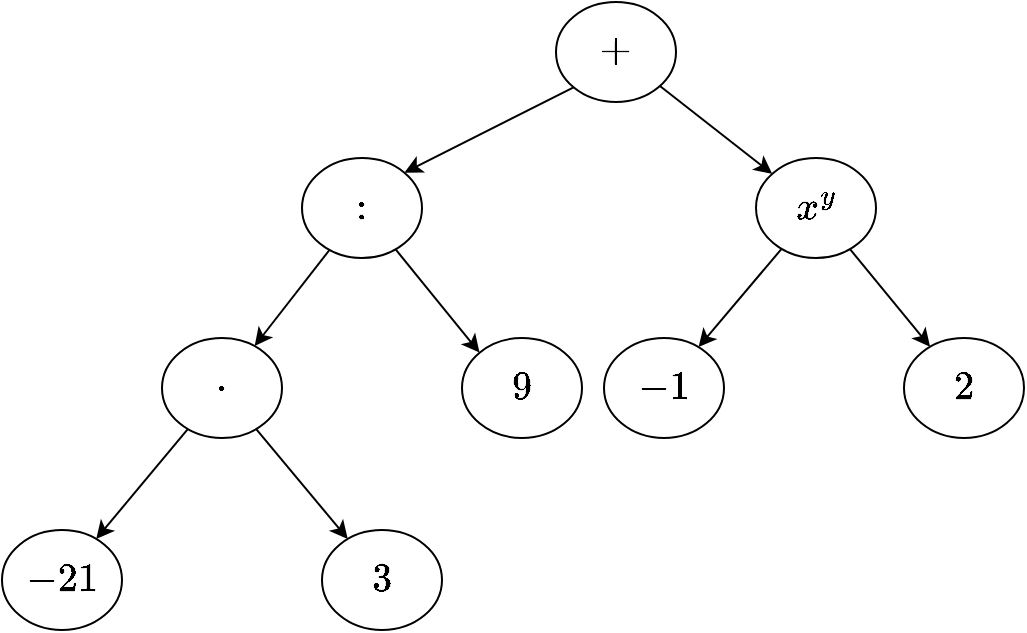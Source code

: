 <mxfile version="20.3.0" type="device" pages="4"><diagram id="vbUzZppulwhYMv1Fpto0" name="Pagina-1"><mxGraphModel dx="1038" dy="641" grid="1" gridSize="10" guides="1" tooltips="1" connect="1" arrows="1" fold="1" page="1" pageScale="1" pageWidth="1169" pageHeight="827" math="1" shadow="0"><root><mxCell id="0"/><mxCell id="1" parent="0"/><mxCell id="lb1vGfk2z2mK31D8rNJJ-7" style="rounded=0;orthogonalLoop=1;jettySize=auto;html=1;fontSize=17;" parent="1" source="lb1vGfk2z2mK31D8rNJJ-1" target="lb1vGfk2z2mK31D8rNJJ-3" edge="1"><mxGeometry relative="1" as="geometry"/></mxCell><mxCell id="lb1vGfk2z2mK31D8rNJJ-1" value="\(+\)" style="ellipse;whiteSpace=wrap;html=1;fontSize=17;" parent="1" vertex="1"><mxGeometry x="466" y="122" width="60" height="50" as="geometry"/></mxCell><mxCell id="lb1vGfk2z2mK31D8rNJJ-8" style="edgeStyle=none;rounded=0;orthogonalLoop=1;jettySize=auto;html=1;fontSize=17;" parent="1" source="lb1vGfk2z2mK31D8rNJJ-2" target="X_CaelJx1w8-VXD2siR7-2" edge="1"><mxGeometry relative="1" as="geometry"><mxPoint x="306.857" y="294.911" as="targetPoint"/></mxGeometry></mxCell><mxCell id="lb1vGfk2z2mK31D8rNJJ-10" style="edgeStyle=none;rounded=0;orthogonalLoop=1;jettySize=auto;html=1;entryX=0;entryY=0;entryDx=0;entryDy=0;fontSize=17;" parent="1" source="lb1vGfk2z2mK31D8rNJJ-2" target="lb1vGfk2z2mK31D8rNJJ-5" edge="1"><mxGeometry relative="1" as="geometry"/></mxCell><mxCell id="lb1vGfk2z2mK31D8rNJJ-2" value="\(:\)" style="ellipse;whiteSpace=wrap;html=1;fontSize=17;" parent="1" vertex="1"><mxGeometry x="339" y="200" width="60" height="50" as="geometry"/></mxCell><mxCell id="lb1vGfk2z2mK31D8rNJJ-3" value="\(x^y\)" style="ellipse;whiteSpace=wrap;html=1;fontSize=17;" parent="1" vertex="1"><mxGeometry x="566" y="200" width="60" height="50" as="geometry"/></mxCell><mxCell id="lb1vGfk2z2mK31D8rNJJ-5" value="\(9\)" style="ellipse;whiteSpace=wrap;html=1;fontSize=17;" parent="1" vertex="1"><mxGeometry x="419" y="290" width="60" height="50" as="geometry"/></mxCell><mxCell id="lb1vGfk2z2mK31D8rNJJ-6" value="" style="endArrow=classic;html=1;rounded=0;fontSize=17;exitX=0;exitY=1;exitDx=0;exitDy=0;entryX=1;entryY=0;entryDx=0;entryDy=0;" parent="1" source="lb1vGfk2z2mK31D8rNJJ-1" target="lb1vGfk2z2mK31D8rNJJ-2" edge="1"><mxGeometry width="50" height="50" relative="1" as="geometry"><mxPoint x="500" y="350" as="sourcePoint"/><mxPoint x="550" y="300" as="targetPoint"/></mxGeometry></mxCell><mxCell id="X_CaelJx1w8-VXD2siR7-2" value="\(\cdot\)" style="ellipse;whiteSpace=wrap;html=1;fontSize=17;" parent="1" vertex="1"><mxGeometry x="269" y="290" width="60" height="50" as="geometry"/></mxCell><mxCell id="X_CaelJx1w8-VXD2siR7-4" value="\(-21\)" style="ellipse;whiteSpace=wrap;html=1;fontSize=17;" parent="1" vertex="1"><mxGeometry x="189" y="386" width="60" height="50" as="geometry"/></mxCell><mxCell id="X_CaelJx1w8-VXD2siR7-5" value="\(3\)" style="ellipse;whiteSpace=wrap;html=1;fontSize=17;" parent="1" vertex="1"><mxGeometry x="349" y="386" width="60" height="50" as="geometry"/></mxCell><mxCell id="X_CaelJx1w8-VXD2siR7-6" style="edgeStyle=none;rounded=0;orthogonalLoop=1;jettySize=auto;html=1;fontSize=17;" parent="1" source="X_CaelJx1w8-VXD2siR7-2" target="X_CaelJx1w8-VXD2siR7-5" edge="1"><mxGeometry relative="1" as="geometry"><mxPoint x="325.721" y="181.757" as="sourcePoint"/><mxPoint x="367.787" y="233.322" as="targetPoint"/></mxGeometry></mxCell><mxCell id="X_CaelJx1w8-VXD2siR7-7" style="edgeStyle=none;rounded=0;orthogonalLoop=1;jettySize=auto;html=1;fontSize=17;" parent="1" source="X_CaelJx1w8-VXD2siR7-2" target="X_CaelJx1w8-VXD2siR7-4" edge="1"><mxGeometry relative="1" as="geometry"><mxPoint x="335.721" y="191.757" as="sourcePoint"/><mxPoint x="377.787" y="243.322" as="targetPoint"/></mxGeometry></mxCell><mxCell id="3mWB3phCFsKLyoK5wxIr-2" value="\(2\)" style="ellipse;whiteSpace=wrap;html=1;fontSize=17;" parent="1" vertex="1"><mxGeometry x="640" y="290" width="60" height="50" as="geometry"/></mxCell><mxCell id="3mWB3phCFsKLyoK5wxIr-3" value="\(-1\)" style="ellipse;whiteSpace=wrap;html=1;fontSize=17;" parent="1" vertex="1"><mxGeometry x="490" y="290" width="60" height="50" as="geometry"/></mxCell><mxCell id="3mWB3phCFsKLyoK5wxIr-4" style="edgeStyle=none;rounded=0;orthogonalLoop=1;jettySize=auto;html=1;fontSize=17;" parent="1" source="lb1vGfk2z2mK31D8rNJJ-3" target="3mWB3phCFsKLyoK5wxIr-3" edge="1"><mxGeometry relative="1" as="geometry"><mxPoint x="395.721" y="255.757" as="sourcePoint"/><mxPoint x="437.787" y="307.322" as="targetPoint"/></mxGeometry></mxCell><mxCell id="3mWB3phCFsKLyoK5wxIr-5" style="edgeStyle=none;rounded=0;orthogonalLoop=1;jettySize=auto;html=1;fontSize=17;" parent="1" source="lb1vGfk2z2mK31D8rNJJ-3" target="3mWB3phCFsKLyoK5wxIr-2" edge="1"><mxGeometry relative="1" as="geometry"><mxPoint x="405.721" y="265.757" as="sourcePoint"/><mxPoint x="447.787" y="317.322" as="targetPoint"/></mxGeometry></mxCell></root></mxGraphModel></diagram><diagram name="Pagina-2" id="Br03OLXHGcMtN0wmMGse"><mxGraphModel dx="1038" dy="641" grid="1" gridSize="10" guides="1" tooltips="1" connect="1" arrows="1" fold="1" page="1" pageScale="1" pageWidth="1169" pageHeight="827" math="1" shadow="0"><root><mxCell id="n52zFLkWSOgE1kWltlSs-0"/><mxCell id="n52zFLkWSOgE1kWltlSs-1" parent="n52zFLkWSOgE1kWltlSs-0"/><mxCell id="n52zFLkWSOgE1kWltlSs-2" style="rounded=0;orthogonalLoop=1;jettySize=auto;html=1;fontSize=17;" parent="n52zFLkWSOgE1kWltlSs-1" source="n52zFLkWSOgE1kWltlSs-3" target="n52zFLkWSOgE1kWltlSs-7" edge="1"><mxGeometry relative="1" as="geometry"/></mxCell><mxCell id="n52zFLkWSOgE1kWltlSs-3" value="\(\cdot\)" style="ellipse;whiteSpace=wrap;html=1;fontSize=17;" parent="n52zFLkWSOgE1kWltlSs-1" vertex="1"><mxGeometry x="450" y="120" width="60" height="50" as="geometry"/></mxCell><mxCell id="n52zFLkWSOgE1kWltlSs-4" style="edgeStyle=none;rounded=0;orthogonalLoop=1;jettySize=auto;html=1;fontSize=17;" parent="n52zFLkWSOgE1kWltlSs-1" source="n52zFLkWSOgE1kWltlSs-3" target="n52zFLkWSOgE1kWltlSs-9" edge="1"><mxGeometry relative="1" as="geometry"/></mxCell><mxCell id="n52zFLkWSOgE1kWltlSs-6" value="\(\cdot\)" style="ellipse;whiteSpace=wrap;html=1;fontSize=17;" parent="n52zFLkWSOgE1kWltlSs-1" vertex="1"><mxGeometry x="400" y="281" width="60" height="50" as="geometry"/></mxCell><mxCell id="n52zFLkWSOgE1kWltlSs-7" value="\(+\)" style="ellipse;whiteSpace=wrap;html=1;fontSize=17;" parent="n52zFLkWSOgE1kWltlSs-1" vertex="1"><mxGeometry x="555" y="190" width="60" height="50" as="geometry"/></mxCell><mxCell id="n52zFLkWSOgE1kWltlSs-9" value="\(-2\)" style="ellipse;whiteSpace=wrap;html=1;fontSize=17;" parent="n52zFLkWSOgE1kWltlSs-1" vertex="1"><mxGeometry x="320" y="190" width="60" height="50" as="geometry"/></mxCell><mxCell id="n52zFLkWSOgE1kWltlSs-10" value="" style="endArrow=classic;html=1;rounded=0;fontSize=17;entryX=1;entryY=0;entryDx=0;entryDy=0;" parent="n52zFLkWSOgE1kWltlSs-1" source="n52zFLkWSOgE1kWltlSs-7" target="n52zFLkWSOgE1kWltlSs-6" edge="1"><mxGeometry width="50" height="50" relative="1" as="geometry"><mxPoint x="500" y="350" as="sourcePoint"/><mxPoint x="550" y="300" as="targetPoint"/></mxGeometry></mxCell><mxCell id="n52zFLkWSOgE1kWltlSs-12" value="\(\cdot&lt;br&gt;\)" style="ellipse;whiteSpace=wrap;html=1;fontSize=17;" parent="n52zFLkWSOgE1kWltlSs-1" vertex="1"><mxGeometry x="685" y="270" width="60" height="50" as="geometry"/></mxCell><mxCell id="n52zFLkWSOgE1kWltlSs-14" value="\(-2\)" style="ellipse;whiteSpace=wrap;html=1;fontSize=17;" parent="n52zFLkWSOgE1kWltlSs-1" vertex="1"><mxGeometry x="600" y="347" width="60" height="50" as="geometry"/></mxCell><mxCell id="n52zFLkWSOgE1kWltlSs-15" style="edgeStyle=none;rounded=0;orthogonalLoop=1;jettySize=auto;html=1;fontSize=17;" parent="n52zFLkWSOgE1kWltlSs-1" source="n52zFLkWSOgE1kWltlSs-12" target="n52zFLkWSOgE1kWltlSs-21" edge="1"><mxGeometry relative="1" as="geometry"><mxPoint x="491.721" y="235.757" as="sourcePoint"/><mxPoint x="533.787" y="287.322" as="targetPoint"/></mxGeometry></mxCell><mxCell id="n52zFLkWSOgE1kWltlSs-18" style="edgeStyle=none;rounded=0;orthogonalLoop=1;jettySize=auto;html=1;fontSize=17;" parent="n52zFLkWSOgE1kWltlSs-1" source="n52zFLkWSOgE1kWltlSs-12" target="n52zFLkWSOgE1kWltlSs-14" edge="1"><mxGeometry relative="1" as="geometry"><mxPoint x="521.721" y="265.757" as="sourcePoint"/><mxPoint x="563.787" y="317.322" as="targetPoint"/></mxGeometry></mxCell><mxCell id="n52zFLkWSOgE1kWltlSs-20" style="edgeStyle=none;rounded=0;orthogonalLoop=1;jettySize=auto;html=1;fontSize=17;" parent="n52zFLkWSOgE1kWltlSs-1" source="n52zFLkWSOgE1kWltlSs-7" target="n52zFLkWSOgE1kWltlSs-12" edge="1"><mxGeometry relative="1" as="geometry"><mxPoint x="572.019" y="255.012" as="sourcePoint"/><mxPoint x="527.857" y="304.911" as="targetPoint"/></mxGeometry></mxCell><mxCell id="n52zFLkWSOgE1kWltlSs-21" value="\(\cdot&lt;br&gt;\)" style="ellipse;whiteSpace=wrap;html=1;fontSize=17;" parent="n52zFLkWSOgE1kWltlSs-1" vertex="1"><mxGeometry x="787" y="347" width="60" height="50" as="geometry"/></mxCell><mxCell id="w9r4wbbgu0F_6_KMNdFm-1" value="\(+\)" style="ellipse;whiteSpace=wrap;html=1;fontSize=17;" parent="n52zFLkWSOgE1kWltlSs-1" vertex="1"><mxGeometry x="473" y="358" width="60" height="50" as="geometry"/></mxCell><mxCell id="w9r4wbbgu0F_6_KMNdFm-2" value="\(-3\)" style="ellipse;whiteSpace=wrap;html=1;fontSize=17;" parent="n52zFLkWSOgE1kWltlSs-1" vertex="1"><mxGeometry x="388" y="435" width="60" height="50" as="geometry"/></mxCell><mxCell id="w9r4wbbgu0F_6_KMNdFm-3" style="edgeStyle=none;rounded=0;orthogonalLoop=1;jettySize=auto;html=1;fontSize=17;" parent="n52zFLkWSOgE1kWltlSs-1" source="w9r4wbbgu0F_6_KMNdFm-1" target="w9r4wbbgu0F_6_KMNdFm-5" edge="1"><mxGeometry relative="1" as="geometry"><mxPoint x="624.721" y="327.757" as="sourcePoint"/><mxPoint x="666.787" y="379.322" as="targetPoint"/></mxGeometry></mxCell><mxCell id="w9r4wbbgu0F_6_KMNdFm-4" style="edgeStyle=none;rounded=0;orthogonalLoop=1;jettySize=auto;html=1;fontSize=17;" parent="n52zFLkWSOgE1kWltlSs-1" source="w9r4wbbgu0F_6_KMNdFm-1" target="w9r4wbbgu0F_6_KMNdFm-2" edge="1"><mxGeometry relative="1" as="geometry"><mxPoint x="654.721" y="357.757" as="sourcePoint"/><mxPoint x="696.787" y="409.322" as="targetPoint"/></mxGeometry></mxCell><mxCell id="w9r4wbbgu0F_6_KMNdFm-5" value="\(5\)" style="ellipse;whiteSpace=wrap;html=1;fontSize=17;" parent="n52zFLkWSOgE1kWltlSs-1" vertex="1"><mxGeometry x="560" y="435" width="60" height="50" as="geometry"/></mxCell><mxCell id="w9r4wbbgu0F_6_KMNdFm-6" value="\(-\)" style="ellipse;whiteSpace=wrap;html=1;fontSize=17;" parent="n52zFLkWSOgE1kWltlSs-1" vertex="1"><mxGeometry x="310" y="358" width="60" height="50" as="geometry"/></mxCell><mxCell id="w9r4wbbgu0F_6_KMNdFm-7" style="edgeStyle=none;rounded=0;orthogonalLoop=1;jettySize=auto;html=1;fontSize=17;" parent="n52zFLkWSOgE1kWltlSs-1" source="n52zFLkWSOgE1kWltlSs-6" target="w9r4wbbgu0F_6_KMNdFm-6" edge="1"><mxGeometry relative="1" as="geometry"><mxPoint x="492.694" y="411.402" as="sourcePoint"/><mxPoint x="448.311" y="451.601" as="targetPoint"/></mxGeometry></mxCell><mxCell id="w9r4wbbgu0F_6_KMNdFm-8" style="edgeStyle=none;rounded=0;orthogonalLoop=1;jettySize=auto;html=1;fontSize=17;" parent="n52zFLkWSOgE1kWltlSs-1" source="n52zFLkWSOgE1kWltlSs-6" target="w9r4wbbgu0F_6_KMNdFm-1" edge="1"><mxGeometry relative="1" as="geometry"><mxPoint x="502.694" y="421.402" as="sourcePoint"/><mxPoint x="458.311" y="461.601" as="targetPoint"/></mxGeometry></mxCell><mxCell id="ljxauoeYnVNPhZPP6b4z-1" value="\(-\)" style="ellipse;whiteSpace=wrap;html=1;fontSize=17;" parent="n52zFLkWSOgE1kWltlSs-1" vertex="1"><mxGeometry x="700" y="430" width="60" height="50" as="geometry"/></mxCell><mxCell id="ljxauoeYnVNPhZPP6b4z-2" value="\(-9\)" style="ellipse;whiteSpace=wrap;html=1;fontSize=17;" parent="n52zFLkWSOgE1kWltlSs-1" vertex="1"><mxGeometry x="872" y="430" width="60" height="50" as="geometry"/></mxCell><mxCell id="ljxauoeYnVNPhZPP6b4z-3" style="edgeStyle=none;rounded=0;orthogonalLoop=1;jettySize=auto;html=1;fontSize=17;" parent="n52zFLkWSOgE1kWltlSs-1" source="n52zFLkWSOgE1kWltlSs-21" target="ljxauoeYnVNPhZPP6b4z-1" edge="1"><mxGeometry relative="1" as="geometry"><mxPoint x="719.694" y="323.402" as="sourcePoint"/><mxPoint x="675.311" y="363.601" as="targetPoint"/></mxGeometry></mxCell><mxCell id="ljxauoeYnVNPhZPP6b4z-4" style="edgeStyle=none;rounded=0;orthogonalLoop=1;jettySize=auto;html=1;fontSize=17;" parent="n52zFLkWSOgE1kWltlSs-1" source="n52zFLkWSOgE1kWltlSs-21" target="ljxauoeYnVNPhZPP6b4z-2" edge="1"><mxGeometry relative="1" as="geometry"><mxPoint x="729.694" y="333.402" as="sourcePoint"/><mxPoint x="685.311" y="373.601" as="targetPoint"/></mxGeometry></mxCell></root></mxGraphModel></diagram><diagram name="Pagina-3" id="d_-hnxjOJkwzerxTxJGT"><mxGraphModel dx="1038" dy="641" grid="1" gridSize="10" guides="1" tooltips="1" connect="1" arrows="1" fold="1" page="1" pageScale="1" pageWidth="1169" pageHeight="827" math="1" shadow="0"><root><mxCell id="dVXfrL_26GZgg5s9Bh1N-0"/><mxCell id="dVXfrL_26GZgg5s9Bh1N-1" parent="dVXfrL_26GZgg5s9Bh1N-0"/><mxCell id="dVXfrL_26GZgg5s9Bh1N-2" style="rounded=0;orthogonalLoop=1;jettySize=auto;html=1;fontSize=17;" parent="dVXfrL_26GZgg5s9Bh1N-1" source="dVXfrL_26GZgg5s9Bh1N-3" target="dVXfrL_26GZgg5s9Bh1N-7" edge="1"><mxGeometry relative="1" as="geometry"/></mxCell><mxCell id="dVXfrL_26GZgg5s9Bh1N-3" value="\(+\)" style="ellipse;whiteSpace=wrap;html=1;fontSize=17;" parent="dVXfrL_26GZgg5s9Bh1N-1" vertex="1"><mxGeometry x="300" y="320" width="60" height="50" as="geometry"/></mxCell><mxCell id="dVXfrL_26GZgg5s9Bh1N-4" style="edgeStyle=none;rounded=0;orthogonalLoop=1;jettySize=auto;html=1;fontSize=17;" parent="dVXfrL_26GZgg5s9Bh1N-1" source="dVXfrL_26GZgg5s9Bh1N-6" target="dVXfrL_26GZgg5s9Bh1N-8" edge="1"><mxGeometry relative="1" as="geometry"/></mxCell><mxCell id="dVXfrL_26GZgg5s9Bh1N-5" style="edgeStyle=none;rounded=0;orthogonalLoop=1;jettySize=auto;html=1;fontSize=17;" parent="dVXfrL_26GZgg5s9Bh1N-1" source="dVXfrL_26GZgg5s9Bh1N-6" target="dVXfrL_26GZgg5s9Bh1N-9" edge="1"><mxGeometry relative="1" as="geometry"/></mxCell><mxCell id="dVXfrL_26GZgg5s9Bh1N-6" value="\(:\)" style="ellipse;whiteSpace=wrap;html=1;fontSize=17;" parent="dVXfrL_26GZgg5s9Bh1N-1" vertex="1"><mxGeometry x="300" y="410" width="60" height="50" as="geometry"/></mxCell><mxCell id="dVXfrL_26GZgg5s9Bh1N-7" value="\(:\)" style="ellipse;whiteSpace=wrap;html=1;fontSize=17;" parent="dVXfrL_26GZgg5s9Bh1N-1" vertex="1"><mxGeometry x="400" y="414" width="60" height="50" as="geometry"/></mxCell><mxCell id="dVXfrL_26GZgg5s9Bh1N-8" value="\(2^2\)" style="ellipse;whiteSpace=wrap;html=1;fontSize=17;" parent="dVXfrL_26GZgg5s9Bh1N-1" vertex="1"><mxGeometry x="300" y="520" width="60" height="50" as="geometry"/></mxCell><mxCell id="dVXfrL_26GZgg5s9Bh1N-9" value="\(+\)" style="ellipse;whiteSpace=wrap;html=1;fontSize=17;" parent="dVXfrL_26GZgg5s9Bh1N-1" vertex="1"><mxGeometry x="220" y="513.48" width="60" height="50" as="geometry"/></mxCell><mxCell id="dVXfrL_26GZgg5s9Bh1N-10" value="" style="endArrow=classic;html=1;rounded=0;fontSize=17;" parent="dVXfrL_26GZgg5s9Bh1N-1" source="dVXfrL_26GZgg5s9Bh1N-3" target="dVXfrL_26GZgg5s9Bh1N-6" edge="1"><mxGeometry width="50" height="50" relative="1" as="geometry"><mxPoint x="410" y="560" as="sourcePoint"/><mxPoint x="460" y="510" as="targetPoint"/></mxGeometry></mxCell><mxCell id="dVXfrL_26GZgg5s9Bh1N-11" value="\(+\)" style="ellipse;whiteSpace=wrap;html=1;fontSize=17;" parent="dVXfrL_26GZgg5s9Bh1N-1" vertex="1"><mxGeometry x="152" y="596.48" width="60" height="50" as="geometry"/></mxCell><mxCell id="dVXfrL_26GZgg5s9Bh1N-12" value="\(-1\)" style="ellipse;whiteSpace=wrap;html=1;fontSize=17;" parent="dVXfrL_26GZgg5s9Bh1N-1" vertex="1"><mxGeometry x="300" y="587.48" width="60" height="50" as="geometry"/></mxCell><mxCell id="dVXfrL_26GZgg5s9Bh1N-13" value="\(4\)" style="ellipse;whiteSpace=wrap;html=1;fontSize=17;" parent="dVXfrL_26GZgg5s9Bh1N-1" vertex="1"><mxGeometry x="72" y="692.48" width="60" height="50" as="geometry"/></mxCell><mxCell id="dVXfrL_26GZgg5s9Bh1N-14" value="\(3^2\)" style="ellipse;whiteSpace=wrap;html=1;fontSize=17;" parent="dVXfrL_26GZgg5s9Bh1N-1" vertex="1"><mxGeometry x="232" y="692.48" width="60" height="50" as="geometry"/></mxCell><mxCell id="dVXfrL_26GZgg5s9Bh1N-15" style="edgeStyle=none;rounded=0;orthogonalLoop=1;jettySize=auto;html=1;fontSize=17;" parent="dVXfrL_26GZgg5s9Bh1N-1" source="dVXfrL_26GZgg5s9Bh1N-11" target="dVXfrL_26GZgg5s9Bh1N-14" edge="1"><mxGeometry relative="1" as="geometry"><mxPoint x="208.721" y="488.237" as="sourcePoint"/><mxPoint x="250.787" y="539.802" as="targetPoint"/></mxGeometry></mxCell><mxCell id="dVXfrL_26GZgg5s9Bh1N-16" style="edgeStyle=none;rounded=0;orthogonalLoop=1;jettySize=auto;html=1;fontSize=17;" parent="dVXfrL_26GZgg5s9Bh1N-1" source="dVXfrL_26GZgg5s9Bh1N-11" target="dVXfrL_26GZgg5s9Bh1N-13" edge="1"><mxGeometry relative="1" as="geometry"><mxPoint x="218.721" y="498.237" as="sourcePoint"/><mxPoint x="260.787" y="549.802" as="targetPoint"/></mxGeometry></mxCell><mxCell id="dVXfrL_26GZgg5s9Bh1N-17" style="edgeStyle=none;rounded=0;orthogonalLoop=1;jettySize=auto;html=1;fontSize=17;" parent="dVXfrL_26GZgg5s9Bh1N-1" source="dVXfrL_26GZgg5s9Bh1N-9" target="dVXfrL_26GZgg5s9Bh1N-12" edge="1"><mxGeometry relative="1" as="geometry"><mxPoint x="216.721" y="499.237" as="sourcePoint"/><mxPoint x="258.787" y="550.802" as="targetPoint"/></mxGeometry></mxCell><mxCell id="dVXfrL_26GZgg5s9Bh1N-18" style="edgeStyle=none;rounded=0;orthogonalLoop=1;jettySize=auto;html=1;fontSize=17;" parent="dVXfrL_26GZgg5s9Bh1N-1" source="dVXfrL_26GZgg5s9Bh1N-9" target="dVXfrL_26GZgg5s9Bh1N-11" edge="1"><mxGeometry relative="1" as="geometry"><mxPoint x="226.721" y="509.237" as="sourcePoint"/><mxPoint x="268.787" y="560.802" as="targetPoint"/></mxGeometry></mxCell><mxCell id="cl_DfdUo7Y9vuskoXGpW-1" value="\(45\)" style="ellipse;whiteSpace=wrap;html=1;fontSize=17;" parent="dVXfrL_26GZgg5s9Bh1N-1" vertex="1"><mxGeometry x="400" y="520" width="60" height="50" as="geometry"/></mxCell><mxCell id="cl_DfdUo7Y9vuskoXGpW-2" value="\(3^2\)" style="ellipse;whiteSpace=wrap;html=1;fontSize=17;" parent="dVXfrL_26GZgg5s9Bh1N-1" vertex="1"><mxGeometry x="490" y="520" width="60" height="50" as="geometry"/></mxCell><mxCell id="cl_DfdUo7Y9vuskoXGpW-3" style="edgeStyle=none;rounded=0;orthogonalLoop=1;jettySize=auto;html=1;fontSize=17;" parent="dVXfrL_26GZgg5s9Bh1N-1" source="dVXfrL_26GZgg5s9Bh1N-7" target="cl_DfdUo7Y9vuskoXGpW-1" edge="1"><mxGeometry relative="1" as="geometry"><mxPoint x="340" y="470" as="sourcePoint"/><mxPoint x="340" y="530" as="targetPoint"/></mxGeometry></mxCell><mxCell id="cl_DfdUo7Y9vuskoXGpW-4" style="edgeStyle=none;rounded=0;orthogonalLoop=1;jettySize=auto;html=1;fontSize=17;" parent="dVXfrL_26GZgg5s9Bh1N-1" source="dVXfrL_26GZgg5s9Bh1N-7" target="cl_DfdUo7Y9vuskoXGpW-2" edge="1"><mxGeometry relative="1" as="geometry"><mxPoint x="350" y="480" as="sourcePoint"/><mxPoint x="350" y="540" as="targetPoint"/></mxGeometry></mxCell><mxCell id="cl_DfdUo7Y9vuskoXGpW-5" value="\(:\)" style="ellipse;whiteSpace=wrap;html=1;fontSize=17;" parent="dVXfrL_26GZgg5s9Bh1N-1" vertex="1"><mxGeometry x="390" y="240" width="60" height="50" as="geometry"/></mxCell><mxCell id="cl_DfdUo7Y9vuskoXGpW-6" value="\(2^2\)" style="ellipse;whiteSpace=wrap;html=1;fontSize=17;" parent="dVXfrL_26GZgg5s9Bh1N-1" vertex="1"><mxGeometry x="460" y="320" width="60" height="50" as="geometry"/></mxCell><mxCell id="cl_DfdUo7Y9vuskoXGpW-7" style="rounded=0;orthogonalLoop=1;jettySize=auto;html=1;fontSize=17;" parent="dVXfrL_26GZgg5s9Bh1N-1" source="cl_DfdUo7Y9vuskoXGpW-5" target="dVXfrL_26GZgg5s9Bh1N-3" edge="1"><mxGeometry relative="1" as="geometry"><mxPoint x="359.931" y="373.685" as="sourcePoint"/><mxPoint x="420.099" y="430.293" as="targetPoint"/></mxGeometry></mxCell><mxCell id="cl_DfdUo7Y9vuskoXGpW-8" style="rounded=0;orthogonalLoop=1;jettySize=auto;html=1;fontSize=17;" parent="dVXfrL_26GZgg5s9Bh1N-1" source="cl_DfdUo7Y9vuskoXGpW-5" target="cl_DfdUo7Y9vuskoXGpW-6" edge="1"><mxGeometry relative="1" as="geometry"><mxPoint x="369.931" y="383.685" as="sourcePoint"/><mxPoint x="430.099" y="440.293" as="targetPoint"/></mxGeometry></mxCell><mxCell id="cl_DfdUo7Y9vuskoXGpW-10" value="\(+\)" style="ellipse;whiteSpace=wrap;html=1;fontSize=17;" parent="dVXfrL_26GZgg5s9Bh1N-1" vertex="1"><mxGeometry x="560" y="140" width="60" height="50" as="geometry"/></mxCell><mxCell id="cl_DfdUo7Y9vuskoXGpW-11" value="\(1^2\)" style="ellipse;whiteSpace=wrap;html=1;fontSize=17;" parent="dVXfrL_26GZgg5s9Bh1N-1" vertex="1"><mxGeometry x="560" y="240" width="60" height="50" as="geometry"/></mxCell><mxCell id="cl_DfdUo7Y9vuskoXGpW-12" value="\(:\)" style="ellipse;whiteSpace=wrap;html=1;fontSize=17;" parent="dVXfrL_26GZgg5s9Bh1N-1" vertex="1"><mxGeometry x="700" y="240" width="60" height="50" as="geometry"/></mxCell><mxCell id="cl_DfdUo7Y9vuskoXGpW-13" value="\(\cdot\)" style="ellipse;whiteSpace=wrap;html=1;fontSize=17;" parent="dVXfrL_26GZgg5s9Bh1N-1" vertex="1"><mxGeometry x="700" y="330" width="60" height="50" as="geometry"/></mxCell><mxCell id="cl_DfdUo7Y9vuskoXGpW-14" value="\(9\)" style="ellipse;whiteSpace=wrap;html=1;fontSize=17;" parent="dVXfrL_26GZgg5s9Bh1N-1" vertex="1"><mxGeometry x="820" y="330" width="60" height="50" as="geometry"/></mxCell><mxCell id="cl_DfdUo7Y9vuskoXGpW-15" value="\(21\)" style="ellipse;whiteSpace=wrap;html=1;fontSize=17;" parent="dVXfrL_26GZgg5s9Bh1N-1" vertex="1"><mxGeometry x="640" y="420" width="60" height="50" as="geometry"/></mxCell><mxCell id="cl_DfdUo7Y9vuskoXGpW-16" value="\(3\)" style="ellipse;whiteSpace=wrap;html=1;fontSize=17;" parent="dVXfrL_26GZgg5s9Bh1N-1" vertex="1"><mxGeometry x="760" y="420" width="60" height="50" as="geometry"/></mxCell><mxCell id="cl_DfdUo7Y9vuskoXGpW-17" style="rounded=0;orthogonalLoop=1;jettySize=auto;html=1;fontSize=17;" parent="dVXfrL_26GZgg5s9Bh1N-1" source="cl_DfdUo7Y9vuskoXGpW-10" target="cl_DfdUo7Y9vuskoXGpW-5" edge="1"><mxGeometry relative="1" as="geometry"><mxPoint x="409.422" y="293.192" as="sourcePoint"/><mxPoint x="360.518" y="336.762" as="targetPoint"/></mxGeometry></mxCell><mxCell id="cl_DfdUo7Y9vuskoXGpW-18" style="rounded=0;orthogonalLoop=1;jettySize=auto;html=1;fontSize=17;" parent="dVXfrL_26GZgg5s9Bh1N-1" source="cl_DfdUo7Y9vuskoXGpW-10" target="cl_DfdUo7Y9vuskoXGpW-11" edge="1"><mxGeometry relative="1" as="geometry"><mxPoint x="419.422" y="303.192" as="sourcePoint"/><mxPoint x="370.518" y="346.762" as="targetPoint"/></mxGeometry></mxCell><mxCell id="cl_DfdUo7Y9vuskoXGpW-19" style="rounded=0;orthogonalLoop=1;jettySize=auto;html=1;fontSize=17;" parent="dVXfrL_26GZgg5s9Bh1N-1" source="cl_DfdUo7Y9vuskoXGpW-10" target="cl_DfdUo7Y9vuskoXGpW-12" edge="1"><mxGeometry relative="1" as="geometry"><mxPoint x="429.422" y="313.192" as="sourcePoint"/><mxPoint x="380.518" y="356.762" as="targetPoint"/></mxGeometry></mxCell><mxCell id="cl_DfdUo7Y9vuskoXGpW-20" style="rounded=0;orthogonalLoop=1;jettySize=auto;html=1;fontSize=17;" parent="dVXfrL_26GZgg5s9Bh1N-1" source="cl_DfdUo7Y9vuskoXGpW-12" target="cl_DfdUo7Y9vuskoXGpW-13" edge="1"><mxGeometry relative="1" as="geometry"><mxPoint x="439.422" y="323.192" as="sourcePoint"/><mxPoint x="390.518" y="366.762" as="targetPoint"/></mxGeometry></mxCell><mxCell id="cl_DfdUo7Y9vuskoXGpW-21" style="rounded=0;orthogonalLoop=1;jettySize=auto;html=1;fontSize=17;" parent="dVXfrL_26GZgg5s9Bh1N-1" source="cl_DfdUo7Y9vuskoXGpW-12" target="cl_DfdUo7Y9vuskoXGpW-14" edge="1"><mxGeometry relative="1" as="geometry"><mxPoint x="449.422" y="333.192" as="sourcePoint"/><mxPoint x="400.518" y="376.762" as="targetPoint"/></mxGeometry></mxCell><mxCell id="cl_DfdUo7Y9vuskoXGpW-22" style="rounded=0;orthogonalLoop=1;jettySize=auto;html=1;fontSize=17;" parent="dVXfrL_26GZgg5s9Bh1N-1" source="cl_DfdUo7Y9vuskoXGpW-13" target="cl_DfdUo7Y9vuskoXGpW-15" edge="1"><mxGeometry relative="1" as="geometry"><mxPoint x="459.422" y="343.192" as="sourcePoint"/><mxPoint x="410.518" y="386.762" as="targetPoint"/></mxGeometry></mxCell><mxCell id="cl_DfdUo7Y9vuskoXGpW-23" style="rounded=0;orthogonalLoop=1;jettySize=auto;html=1;fontSize=17;" parent="dVXfrL_26GZgg5s9Bh1N-1" source="cl_DfdUo7Y9vuskoXGpW-13" target="cl_DfdUo7Y9vuskoXGpW-16" edge="1"><mxGeometry relative="1" as="geometry"><mxPoint x="469.422" y="353.192" as="sourcePoint"/><mxPoint x="420.518" y="396.762" as="targetPoint"/></mxGeometry></mxCell></root></mxGraphModel></diagram><diagram id="JfXjimykGIfkymsyTvQH" name="ES-7b-2"><mxGraphModel dx="1038" dy="641" grid="1" gridSize="10" guides="1" tooltips="1" connect="1" arrows="1" fold="1" page="1" pageScale="1" pageWidth="1169" pageHeight="827" math="1" shadow="0"><root><mxCell id="0"/><mxCell id="1" parent="0"/><mxCell id="j5F7uPFN1t-eNEAhR21M-1" value="\(\cdot\)" style="ellipse;whiteSpace=wrap;html=1;aspect=fixed;strokeWidth=0;fontSize=17;fillColor=default;" parent="1" vertex="1"><mxGeometry x="513" y="111" width="39" height="39" as="geometry"/></mxCell><mxCell id="j5F7uPFN1t-eNEAhR21M-2" value="^" style="ellipse;whiteSpace=wrap;html=1;aspect=fixed;strokeWidth=0;fontSize=17;fillColor=default;" parent="1" vertex="1"><mxGeometry x="558" y="145" width="39" height="39" as="geometry"/></mxCell><mxCell id="j5F7uPFN1t-eNEAhR21M-3" value="\(+\)" style="ellipse;whiteSpace=wrap;html=1;aspect=fixed;strokeWidth=0;fontSize=17;fillColor=default;" parent="1" vertex="1"><mxGeometry x="514" y="187" width="40" height="40" as="geometry"/></mxCell><mxCell id="j5F7uPFN1t-eNEAhR21M-4" value="" style="endArrow=none;html=1;rounded=0;fontSize=17;exitX=0;exitY=0;exitDx=0;exitDy=0;" parent="1" source="j5F7uPFN1t-eNEAhR21M-11" target="j5F7uPFN1t-eNEAhR21M-3" edge="1"><mxGeometry width="50" height="50" relative="1" as="geometry"><mxPoint x="697" y="127" as="sourcePoint"/><mxPoint x="747" y="77" as="targetPoint"/></mxGeometry></mxCell><mxCell id="j5F7uPFN1t-eNEAhR21M-5" value="" style="endArrow=none;html=1;rounded=0;fontSize=17;exitX=0;exitY=0;exitDx=0;exitDy=0;" parent="1" source="j5F7uPFN1t-eNEAhR21M-10" target="j5F7uPFN1t-eNEAhR21M-1" edge="1"><mxGeometry width="50" height="50" relative="1" as="geometry"><mxPoint x="637" y="67" as="sourcePoint"/><mxPoint x="620.954" y="50.046" as="targetPoint"/></mxGeometry></mxCell><mxCell id="j5F7uPFN1t-eNEAhR21M-6" value="\(67\)" style="text;html=1;strokeColor=none;fillColor=none;align=center;verticalAlign=middle;whiteSpace=wrap;rounded=0;strokeWidth=0;fontSize=17;" parent="1" vertex="1"><mxGeometry x="380" y="256" width="45" height="45" as="geometry"/></mxCell><mxCell id="j5F7uPFN1t-eNEAhR21M-7" value="\(-5\)" style="text;html=1;strokeColor=none;fillColor=none;align=center;verticalAlign=middle;whiteSpace=wrap;rounded=0;strokeWidth=0;fontSize=17;" parent="1" vertex="1"><mxGeometry x="404" y="255" width="50" height="45" as="geometry"/></mxCell><mxCell id="j5F7uPFN1t-eNEAhR21M-8" value="\([-1\)" style="text;html=1;strokeColor=none;fillColor=none;align=center;verticalAlign=middle;whiteSpace=wrap;rounded=0;strokeWidth=0;fontSize=17;" parent="1" vertex="1"><mxGeometry x="440" y="255" width="45" height="45" as="geometry"/></mxCell><mxCell id="j5F7uPFN1t-eNEAhR21M-9" value="\(+\)" style="text;html=1;strokeColor=none;fillColor=none;align=center;verticalAlign=middle;whiteSpace=wrap;rounded=0;strokeWidth=0;fontSize=17;" parent="1" vertex="1"><mxGeometry x="467" y="255" width="45" height="45" as="geometry"/></mxCell><mxCell id="j5F7uPFN1t-eNEAhR21M-10" value="\((2\)" style="text;html=1;strokeColor=none;fillColor=none;align=center;verticalAlign=middle;whiteSpace=wrap;rounded=0;strokeWidth=0;fontSize=17;" parent="1" vertex="1"><mxGeometry x="488" y="254" width="45" height="45" as="geometry"/></mxCell><mxCell id="j5F7uPFN1t-eNEAhR21M-11" value="\(-8\)" style="text;html=1;strokeColor=none;fillColor=none;align=center;verticalAlign=middle;whiteSpace=wrap;rounded=0;strokeWidth=0;fontSize=17;" parent="1" vertex="1"><mxGeometry x="513" y="254" width="45" height="45" as="geometry"/></mxCell><mxCell id="j5F7uPFN1t-eNEAhR21M-12" value="\()^2\)" style="text;html=1;strokeColor=none;fillColor=none;align=center;verticalAlign=middle;whiteSpace=wrap;rounded=0;strokeWidth=0;fontSize=17;" parent="1" vertex="1"><mxGeometry x="532" y="253" width="53" height="45" as="geometry"/></mxCell><mxCell id="j5F7uPFN1t-eNEAhR21M-13" value="\(]\)" style="text;html=1;strokeColor=none;fillColor=none;align=center;verticalAlign=middle;whiteSpace=wrap;rounded=0;strokeWidth=0;fontSize=17;" parent="1" vertex="1"><mxGeometry x="550" y="253" width="45" height="45" as="geometry"/></mxCell><mxCell id="j5F7uPFN1t-eNEAhR21M-15" value="" style="endArrow=none;html=1;rounded=0;fontSize=17;entryX=0;entryY=1;entryDx=0;entryDy=0;" parent="1" source="j5F7uPFN1t-eNEAhR21M-3" target="j5F7uPFN1t-eNEAhR21M-2" edge="1"><mxGeometry width="50" height="50" relative="1" as="geometry"><mxPoint x="408.868" y="237" as="sourcePoint"/><mxPoint x="474.897" y="92.783" as="targetPoint"/></mxGeometry></mxCell><mxCell id="j5F7uPFN1t-eNEAhR21M-16" value="" style="endArrow=none;html=1;rounded=0;fontSize=17;exitX=0.25;exitY=0;exitDx=0;exitDy=0;" parent="1" source="j5F7uPFN1t-eNEAhR21M-13" target="j5F7uPFN1t-eNEAhR21M-2" edge="1"><mxGeometry width="50" height="50" relative="1" as="geometry"><mxPoint x="418.868" y="247" as="sourcePoint"/><mxPoint x="484.897" y="102.783" as="targetPoint"/></mxGeometry></mxCell><mxCell id="j5F7uPFN1t-eNEAhR21M-17" value="" style="endArrow=none;html=1;rounded=0;fontSize=17;exitX=0.25;exitY=0;exitDx=0;exitDy=0;" parent="1" source="j5F7uPFN1t-eNEAhR21M-12" target="j5F7uPFN1t-eNEAhR21M-3" edge="1"><mxGeometry width="50" height="50" relative="1" as="geometry"><mxPoint x="550.137" y="227" as="sourcePoint"/><mxPoint x="565.113" y="199.393" as="targetPoint"/></mxGeometry></mxCell><mxCell id="j5F7uPFN1t-eNEAhR21M-18" value="" style="endArrow=none;html=1;rounded=0;fontSize=17;" parent="1" source="j5F7uPFN1t-eNEAhR21M-2" target="j5F7uPFN1t-eNEAhR21M-1" edge="1"><mxGeometry width="50" height="50" relative="1" as="geometry"><mxPoint x="515" y="116" as="sourcePoint"/><mxPoint x="530.046" y="140.046" as="targetPoint"/></mxGeometry></mxCell><mxCell id="j5F7uPFN1t-eNEAhR21M-19" value="\(+\)" style="ellipse;whiteSpace=wrap;html=1;aspect=fixed;strokeWidth=0;fontSize=17;fillColor=default;" parent="1" vertex="1"><mxGeometry x="472" y="79" width="40" height="40" as="geometry"/></mxCell><mxCell id="j5F7uPFN1t-eNEAhR21M-20" value="" style="endArrow=none;html=1;rounded=0;fontSize=17;" parent="1" source="j5F7uPFN1t-eNEAhR21M-1" target="j5F7uPFN1t-eNEAhR21M-19" edge="1"><mxGeometry width="50" height="50" relative="1" as="geometry"><mxPoint x="518.557" y="124.867" as="sourcePoint"/><mxPoint x="514.574" y="197.779" as="targetPoint"/></mxGeometry></mxCell><mxCell id="j5F7uPFN1t-eNEAhR21M-21" value="" style="endArrow=none;html=1;rounded=0;fontSize=17;exitX=0.5;exitY=0;exitDx=0;exitDy=0;" parent="1" source="j5F7uPFN1t-eNEAhR21M-8" target="j5F7uPFN1t-eNEAhR21M-19" edge="1"><mxGeometry width="50" height="50" relative="1" as="geometry"><mxPoint x="508" y="274" as="sourcePoint"/><mxPoint x="524.574" y="164.779" as="targetPoint"/></mxGeometry></mxCell><mxCell id="j5F7uPFN1t-eNEAhR21M-22" value="\(\cdot\)" style="ellipse;whiteSpace=wrap;html=1;aspect=fixed;strokeWidth=0;fontSize=17;fillColor=default;" parent="1" vertex="1"><mxGeometry x="421" y="52" width="39" height="39" as="geometry"/></mxCell><mxCell id="j5F7uPFN1t-eNEAhR21M-23" value="" style="endArrow=none;html=1;rounded=0;fontSize=17;" parent="1" source="j5F7uPFN1t-eNEAhR21M-19" target="j5F7uPFN1t-eNEAhR21M-22" edge="1"><mxGeometry width="50" height="50" relative="1" as="geometry"><mxPoint x="472.5" y="308" as="sourcePoint"/><mxPoint x="472.5" y="149" as="targetPoint"/></mxGeometry></mxCell><mxCell id="j5F7uPFN1t-eNEAhR21M-24" value="" style="endArrow=none;html=1;rounded=0;fontSize=17;exitX=0.5;exitY=0;exitDx=0;exitDy=0;" parent="1" source="j5F7uPFN1t-eNEAhR21M-7" target="j5F7uPFN1t-eNEAhR21M-22" edge="1"><mxGeometry width="50" height="50" relative="1" as="geometry"><mxPoint x="482.5" y="275" as="sourcePoint"/><mxPoint x="482.5" y="116" as="targetPoint"/></mxGeometry></mxCell><mxCell id="j5F7uPFN1t-eNEAhR21M-25" value="\(+\)" style="ellipse;whiteSpace=wrap;html=1;aspect=fixed;strokeWidth=0;fontSize=17;fillColor=default;" parent="1" vertex="1"><mxGeometry x="360" y="40" width="40" height="40" as="geometry"/></mxCell><mxCell id="j5F7uPFN1t-eNEAhR21M-26" value="" style="endArrow=none;html=1;rounded=0;fontSize=17;" parent="1" source="j5F7uPFN1t-eNEAhR21M-22" target="j5F7uPFN1t-eNEAhR21M-25" edge="1"><mxGeometry width="50" height="50" relative="1" as="geometry"><mxPoint x="435" y="321" as="sourcePoint"/><mxPoint x="449.246" y="100.96" as="targetPoint"/></mxGeometry></mxCell><mxCell id="j5F7uPFN1t-eNEAhR21M-27" value="" style="endArrow=none;html=1;rounded=0;fontSize=17;exitX=0.5;exitY=0;exitDx=0;exitDy=0;" parent="1" source="j5F7uPFN1t-eNEAhR21M-6" target="j5F7uPFN1t-eNEAhR21M-25" edge="1"><mxGeometry width="50" height="50" relative="1" as="geometry"><mxPoint x="449" y="275" as="sourcePoint"/><mxPoint x="463.246" y="54.96" as="targetPoint"/></mxGeometry></mxCell><mxCell id="VI8-_Gio-4bwEwXsDCei-1" value="\(\cdot\)" style="ellipse;whiteSpace=wrap;html=1;aspect=fixed;strokeWidth=0;fontSize=17;fillColor=default;" vertex="1" parent="1"><mxGeometry x="492" y="492" width="39" height="39" as="geometry"/></mxCell><mxCell id="VI8-_Gio-4bwEwXsDCei-2" value="^" style="ellipse;whiteSpace=wrap;html=1;aspect=fixed;strokeWidth=0;fontSize=17;fillColor=default;" vertex="1" parent="1"><mxGeometry x="550" y="534" width="39" height="39" as="geometry"/></mxCell><mxCell id="VI8-_Gio-4bwEwXsDCei-3" value="\(+\)" style="ellipse;whiteSpace=wrap;html=1;aspect=fixed;strokeWidth=0;fontSize=17;fillColor=default;" vertex="1" parent="1"><mxGeometry x="500" y="594" width="40" height="40" as="geometry"/></mxCell><mxCell id="VI8-_Gio-4bwEwXsDCei-4" value="" style="endArrow=none;html=1;rounded=0;fontSize=17;" edge="1" parent="1" source="VI8-_Gio-4bwEwXsDCei-30" target="VI8-_Gio-4bwEwXsDCei-3"><mxGeometry width="50" height="50" relative="1" as="geometry"><mxPoint x="481" y="627" as="sourcePoint"/><mxPoint x="715" y="450" as="targetPoint"/></mxGeometry></mxCell><mxCell id="VI8-_Gio-4bwEwXsDCei-5" value="" style="endArrow=none;html=1;rounded=0;fontSize=17;" edge="1" parent="1" source="VI8-_Gio-4bwEwXsDCei-33" target="VI8-_Gio-4bwEwXsDCei-1"><mxGeometry width="50" height="50" relative="1" as="geometry"><mxPoint x="456" y="627" as="sourcePoint"/><mxPoint x="588.954" y="423.046" as="targetPoint"/></mxGeometry></mxCell><mxCell id="VI8-_Gio-4bwEwXsDCei-14" value="" style="endArrow=none;html=1;rounded=0;fontSize=17;entryX=0;entryY=1;entryDx=0;entryDy=0;" edge="1" parent="1" source="VI8-_Gio-4bwEwXsDCei-3" target="VI8-_Gio-4bwEwXsDCei-2"><mxGeometry width="50" height="50" relative="1" as="geometry"><mxPoint x="376.868" y="610" as="sourcePoint"/><mxPoint x="442.897" y="465.783" as="targetPoint"/></mxGeometry></mxCell><mxCell id="VI8-_Gio-4bwEwXsDCei-15" value="" style="endArrow=none;html=1;rounded=0;fontSize=17;" edge="1" parent="1" source="VI8-_Gio-4bwEwXsDCei-32" target="VI8-_Gio-4bwEwXsDCei-2"><mxGeometry width="50" height="50" relative="1" as="geometry"><mxPoint x="529.25" y="626" as="sourcePoint"/><mxPoint x="452.897" y="475.783" as="targetPoint"/></mxGeometry></mxCell><mxCell id="VI8-_Gio-4bwEwXsDCei-16" value="" style="endArrow=none;html=1;rounded=0;fontSize=17;" edge="1" parent="1" source="VI8-_Gio-4bwEwXsDCei-31" target="VI8-_Gio-4bwEwXsDCei-3"><mxGeometry width="50" height="50" relative="1" as="geometry"><mxPoint x="513.25" y="626" as="sourcePoint"/><mxPoint x="533.113" y="572.393" as="targetPoint"/></mxGeometry></mxCell><mxCell id="VI8-_Gio-4bwEwXsDCei-17" value="" style="endArrow=none;html=1;rounded=0;fontSize=17;" edge="1" parent="1" source="VI8-_Gio-4bwEwXsDCei-2" target="VI8-_Gio-4bwEwXsDCei-1"><mxGeometry width="50" height="50" relative="1" as="geometry"><mxPoint x="483" y="489" as="sourcePoint"/><mxPoint x="498.046" y="513.046" as="targetPoint"/></mxGeometry></mxCell><mxCell id="VI8-_Gio-4bwEwXsDCei-18" value="\(+\)" style="ellipse;whiteSpace=wrap;html=1;aspect=fixed;strokeWidth=0;fontSize=17;fillColor=default;" vertex="1" parent="1"><mxGeometry x="440" y="452" width="40" height="40" as="geometry"/></mxCell><mxCell id="VI8-_Gio-4bwEwXsDCei-19" value="" style="endArrow=none;html=1;rounded=0;fontSize=17;" edge="1" parent="1" source="VI8-_Gio-4bwEwXsDCei-1" target="VI8-_Gio-4bwEwXsDCei-18"><mxGeometry width="50" height="50" relative="1" as="geometry"><mxPoint x="486.557" y="497.867" as="sourcePoint"/><mxPoint x="482.574" y="570.779" as="targetPoint"/></mxGeometry></mxCell><mxCell id="VI8-_Gio-4bwEwXsDCei-20" value="" style="endArrow=none;html=1;rounded=0;fontSize=17;" edge="1" parent="1" source="VI8-_Gio-4bwEwXsDCei-29" target="VI8-_Gio-4bwEwXsDCei-18"><mxGeometry width="50" height="50" relative="1" as="geometry"><mxPoint x="430.5" y="628" as="sourcePoint"/><mxPoint x="492.574" y="537.779" as="targetPoint"/></mxGeometry></mxCell><mxCell id="VI8-_Gio-4bwEwXsDCei-21" value="\(\cdot\)" style="ellipse;whiteSpace=wrap;html=1;aspect=fixed;strokeWidth=0;fontSize=17;fillColor=default;" vertex="1" parent="1"><mxGeometry x="374" y="409" width="39" height="39" as="geometry"/></mxCell><mxCell id="VI8-_Gio-4bwEwXsDCei-22" value="" style="endArrow=none;html=1;rounded=0;fontSize=17;" edge="1" parent="1" source="VI8-_Gio-4bwEwXsDCei-18" target="VI8-_Gio-4bwEwXsDCei-21"><mxGeometry width="50" height="50" relative="1" as="geometry"><mxPoint x="440.5" y="681" as="sourcePoint"/><mxPoint x="440.5" y="522" as="targetPoint"/></mxGeometry></mxCell><mxCell id="VI8-_Gio-4bwEwXsDCei-23" value="" style="endArrow=none;html=1;rounded=0;fontSize=17;" edge="1" parent="1" source="VI8-_Gio-4bwEwXsDCei-28" target="VI8-_Gio-4bwEwXsDCei-21"><mxGeometry width="50" height="50" relative="1" as="geometry"><mxPoint x="397" y="628" as="sourcePoint"/><mxPoint x="450.5" y="489" as="targetPoint"/></mxGeometry></mxCell><mxCell id="VI8-_Gio-4bwEwXsDCei-24" value="\(+\)" style="ellipse;whiteSpace=wrap;html=1;aspect=fixed;strokeWidth=0;fontSize=17;fillColor=default;" vertex="1" parent="1"><mxGeometry x="298" y="360" width="40" height="40" as="geometry"/></mxCell><mxCell id="VI8-_Gio-4bwEwXsDCei-25" value="" style="endArrow=none;html=1;rounded=0;fontSize=17;" edge="1" parent="1" source="VI8-_Gio-4bwEwXsDCei-21" target="VI8-_Gio-4bwEwXsDCei-24"><mxGeometry width="50" height="50" relative="1" as="geometry"><mxPoint x="388" y="675" as="sourcePoint"/><mxPoint x="402.246" y="454.96" as="targetPoint"/></mxGeometry></mxCell><mxCell id="VI8-_Gio-4bwEwXsDCei-26" value="" style="endArrow=none;html=1;rounded=0;fontSize=17;" edge="1" parent="1" source="VI8-_Gio-4bwEwXsDCei-27" target="VI8-_Gio-4bwEwXsDCei-24"><mxGeometry width="50" height="50" relative="1" as="geometry"><mxPoint x="340.5" y="576" as="sourcePoint"/><mxPoint x="401.246" y="374.96" as="targetPoint"/></mxGeometry></mxCell><mxCell id="VI8-_Gio-4bwEwXsDCei-27" value="\(67\)" style="ellipse;whiteSpace=wrap;html=1;aspect=fixed;strokeWidth=0;fontSize=17;fillColor=default;" vertex="1" parent="1"><mxGeometry x="208" y="425" width="40" height="40" as="geometry"/></mxCell><mxCell id="VI8-_Gio-4bwEwXsDCei-28" value="\(-5\)" style="ellipse;whiteSpace=wrap;html=1;aspect=fixed;strokeWidth=0;fontSize=17;fillColor=default;" vertex="1" parent="1"><mxGeometry x="293" y="474" width="40" height="40" as="geometry"/></mxCell><mxCell id="VI8-_Gio-4bwEwXsDCei-29" value="\(-1\)" style="ellipse;whiteSpace=wrap;html=1;aspect=fixed;strokeWidth=0;fontSize=17;fillColor=default;" vertex="1" parent="1"><mxGeometry x="357" y="523" width="40" height="40" as="geometry"/></mxCell><mxCell id="VI8-_Gio-4bwEwXsDCei-30" value="\(2\)" style="ellipse;whiteSpace=wrap;html=1;aspect=fixed;strokeWidth=0;fontSize=17;fillColor=default;" vertex="1" parent="1"><mxGeometry x="438" y="664" width="40" height="40" as="geometry"/></mxCell><mxCell id="VI8-_Gio-4bwEwXsDCei-31" value="\(-8\)" style="ellipse;whiteSpace=wrap;html=1;aspect=fixed;strokeWidth=0;fontSize=17;fillColor=default;" vertex="1" parent="1"><mxGeometry x="550" y="664" width="40" height="40" as="geometry"/></mxCell><mxCell id="VI8-_Gio-4bwEwXsDCei-32" value="\(2\)" style="ellipse;whiteSpace=wrap;html=1;aspect=fixed;strokeWidth=0;fontSize=17;fillColor=default;" vertex="1" parent="1"><mxGeometry x="633" y="603" width="40" height="40" as="geometry"/></mxCell><mxCell id="VI8-_Gio-4bwEwXsDCei-33" value="\(+1\)" style="ellipse;whiteSpace=wrap;html=1;aspect=fixed;strokeWidth=0;fontSize=17;fillColor=default;" vertex="1" parent="1"><mxGeometry x="420" y="563" width="40" height="40" as="geometry"/></mxCell></root></mxGraphModel></diagram></mxfile>
